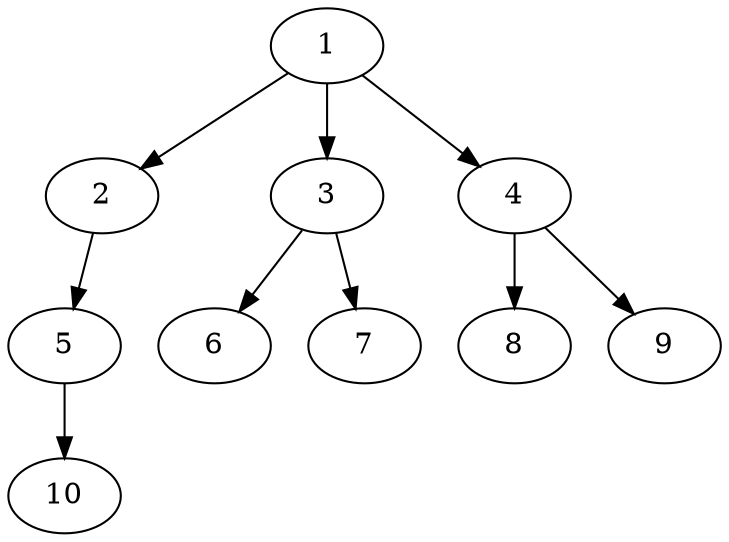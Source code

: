 digraph "OutTree-Unbalanced-MaxBf-3_Nodes_10_CCR_1.96_WeightType_Random" {
	1	 [Processor=0,Start=0,Weight=2];
	2	 [Processor=0,Start=6,Weight=10];
	1 -> 2	 [Weight=13];
	3	 [Processor=1,Start=12,Weight=4];
	1 -> 3	 [Weight=10];
	4	 [Processor=0,Start=2,Weight=4];
	1 -> 4	 [Weight=15];
	5	 [Processor=0,Start=16,Weight=3];
	2 -> 5	 [Weight=13];
	6	 [Processor=1,Start=16,Weight=4];
	3 -> 6	 [Weight=7];
	7	 [Processor=1,Start=20,Weight=3];
	3 -> 7	 [Weight=10];
	8	 [Processor=1,Start=9,Weight=2];
	4 -> 8	 [Weight=3];
	9	 [Processor=1,Start=23,Weight=3];
	4 -> 9	 [Weight=10];
	10	 [Processor=0,Start=19,Weight=10];
	5 -> 10	 [Weight=7];
}

